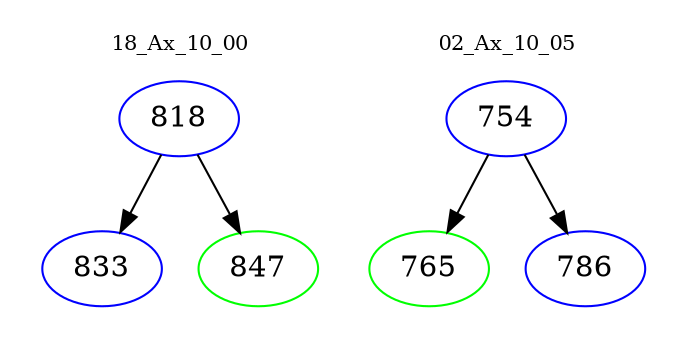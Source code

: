 digraph{
subgraph cluster_0 {
color = white
label = "18_Ax_10_00";
fontsize=10;
T0_818 [label="818", color="blue"]
T0_818 -> T0_833 [color="black"]
T0_833 [label="833", color="blue"]
T0_818 -> T0_847 [color="black"]
T0_847 [label="847", color="green"]
}
subgraph cluster_1 {
color = white
label = "02_Ax_10_05";
fontsize=10;
T1_754 [label="754", color="blue"]
T1_754 -> T1_765 [color="black"]
T1_765 [label="765", color="green"]
T1_754 -> T1_786 [color="black"]
T1_786 [label="786", color="blue"]
}
}
